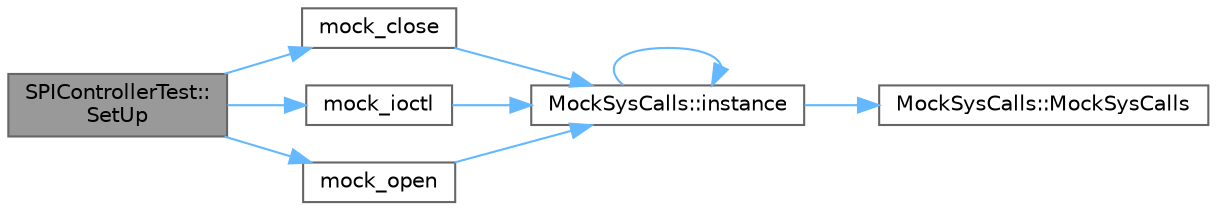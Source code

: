digraph "SPIControllerTest::SetUp"
{
 // LATEX_PDF_SIZE
  bgcolor="transparent";
  edge [fontname=Helvetica,fontsize=10,labelfontname=Helvetica,labelfontsize=10];
  node [fontname=Helvetica,fontsize=10,shape=box,height=0.2,width=0.4];
  rankdir="LR";
  Node1 [id="Node000001",label="SPIControllerTest::\lSetUp",height=0.2,width=0.4,color="gray40", fillcolor="grey60", style="filled", fontcolor="black",tooltip="Set up the test environment."];
  Node1 -> Node2 [id="edge1_Node000001_Node000002",color="steelblue1",style="solid",tooltip=" "];
  Node2 [id="Node000002",label="mock_close",height=0.2,width=0.4,color="grey40", fillcolor="white", style="filled",URL="$MockSysCalls_8hpp.html#a6763dfbeac67eadf78345b6b8d8170ad",tooltip="Mocked close function."];
  Node2 -> Node3 [id="edge2_Node000002_Node000003",color="steelblue1",style="solid",tooltip=" "];
  Node3 [id="Node000003",label="MockSysCalls::instance",height=0.2,width=0.4,color="grey40", fillcolor="white", style="filled",URL="$classMockSysCalls.html#a8ac43bb616643db04ca635ae8fa3eb07",tooltip="Get the instance object."];
  Node3 -> Node3 [id="edge3_Node000003_Node000003",color="steelblue1",style="solid",tooltip=" "];
  Node3 -> Node4 [id="edge4_Node000003_Node000004",color="steelblue1",style="solid",tooltip=" "];
  Node4 [id="Node000004",label="MockSysCalls::MockSysCalls",height=0.2,width=0.4,color="grey40", fillcolor="white", style="filled",URL="$classMockSysCalls.html#aa085840a71538a1b1bde3bce1bfdf55d",tooltip="Constructor of the class set as default."];
  Node1 -> Node5 [id="edge5_Node000001_Node000005",color="steelblue1",style="solid",tooltip=" "];
  Node5 [id="Node000005",label="mock_ioctl",height=0.2,width=0.4,color="grey40", fillcolor="white", style="filled",URL="$MockSysCalls_8hpp.html#a547cebdcdfafe9cdea6aa85812569739",tooltip="Mocked ioctl function."];
  Node5 -> Node3 [id="edge6_Node000005_Node000003",color="steelblue1",style="solid",tooltip=" "];
  Node1 -> Node6 [id="edge7_Node000001_Node000006",color="steelblue1",style="solid",tooltip=" "];
  Node6 [id="Node000006",label="mock_open",height=0.2,width=0.4,color="grey40", fillcolor="white", style="filled",URL="$MockSysCalls_8hpp.html#aeb1b8a14acf38ef421993960b0f64ee8",tooltip="Mocked open function."];
  Node6 -> Node3 [id="edge8_Node000006_Node000003",color="steelblue1",style="solid",tooltip=" "];
}
